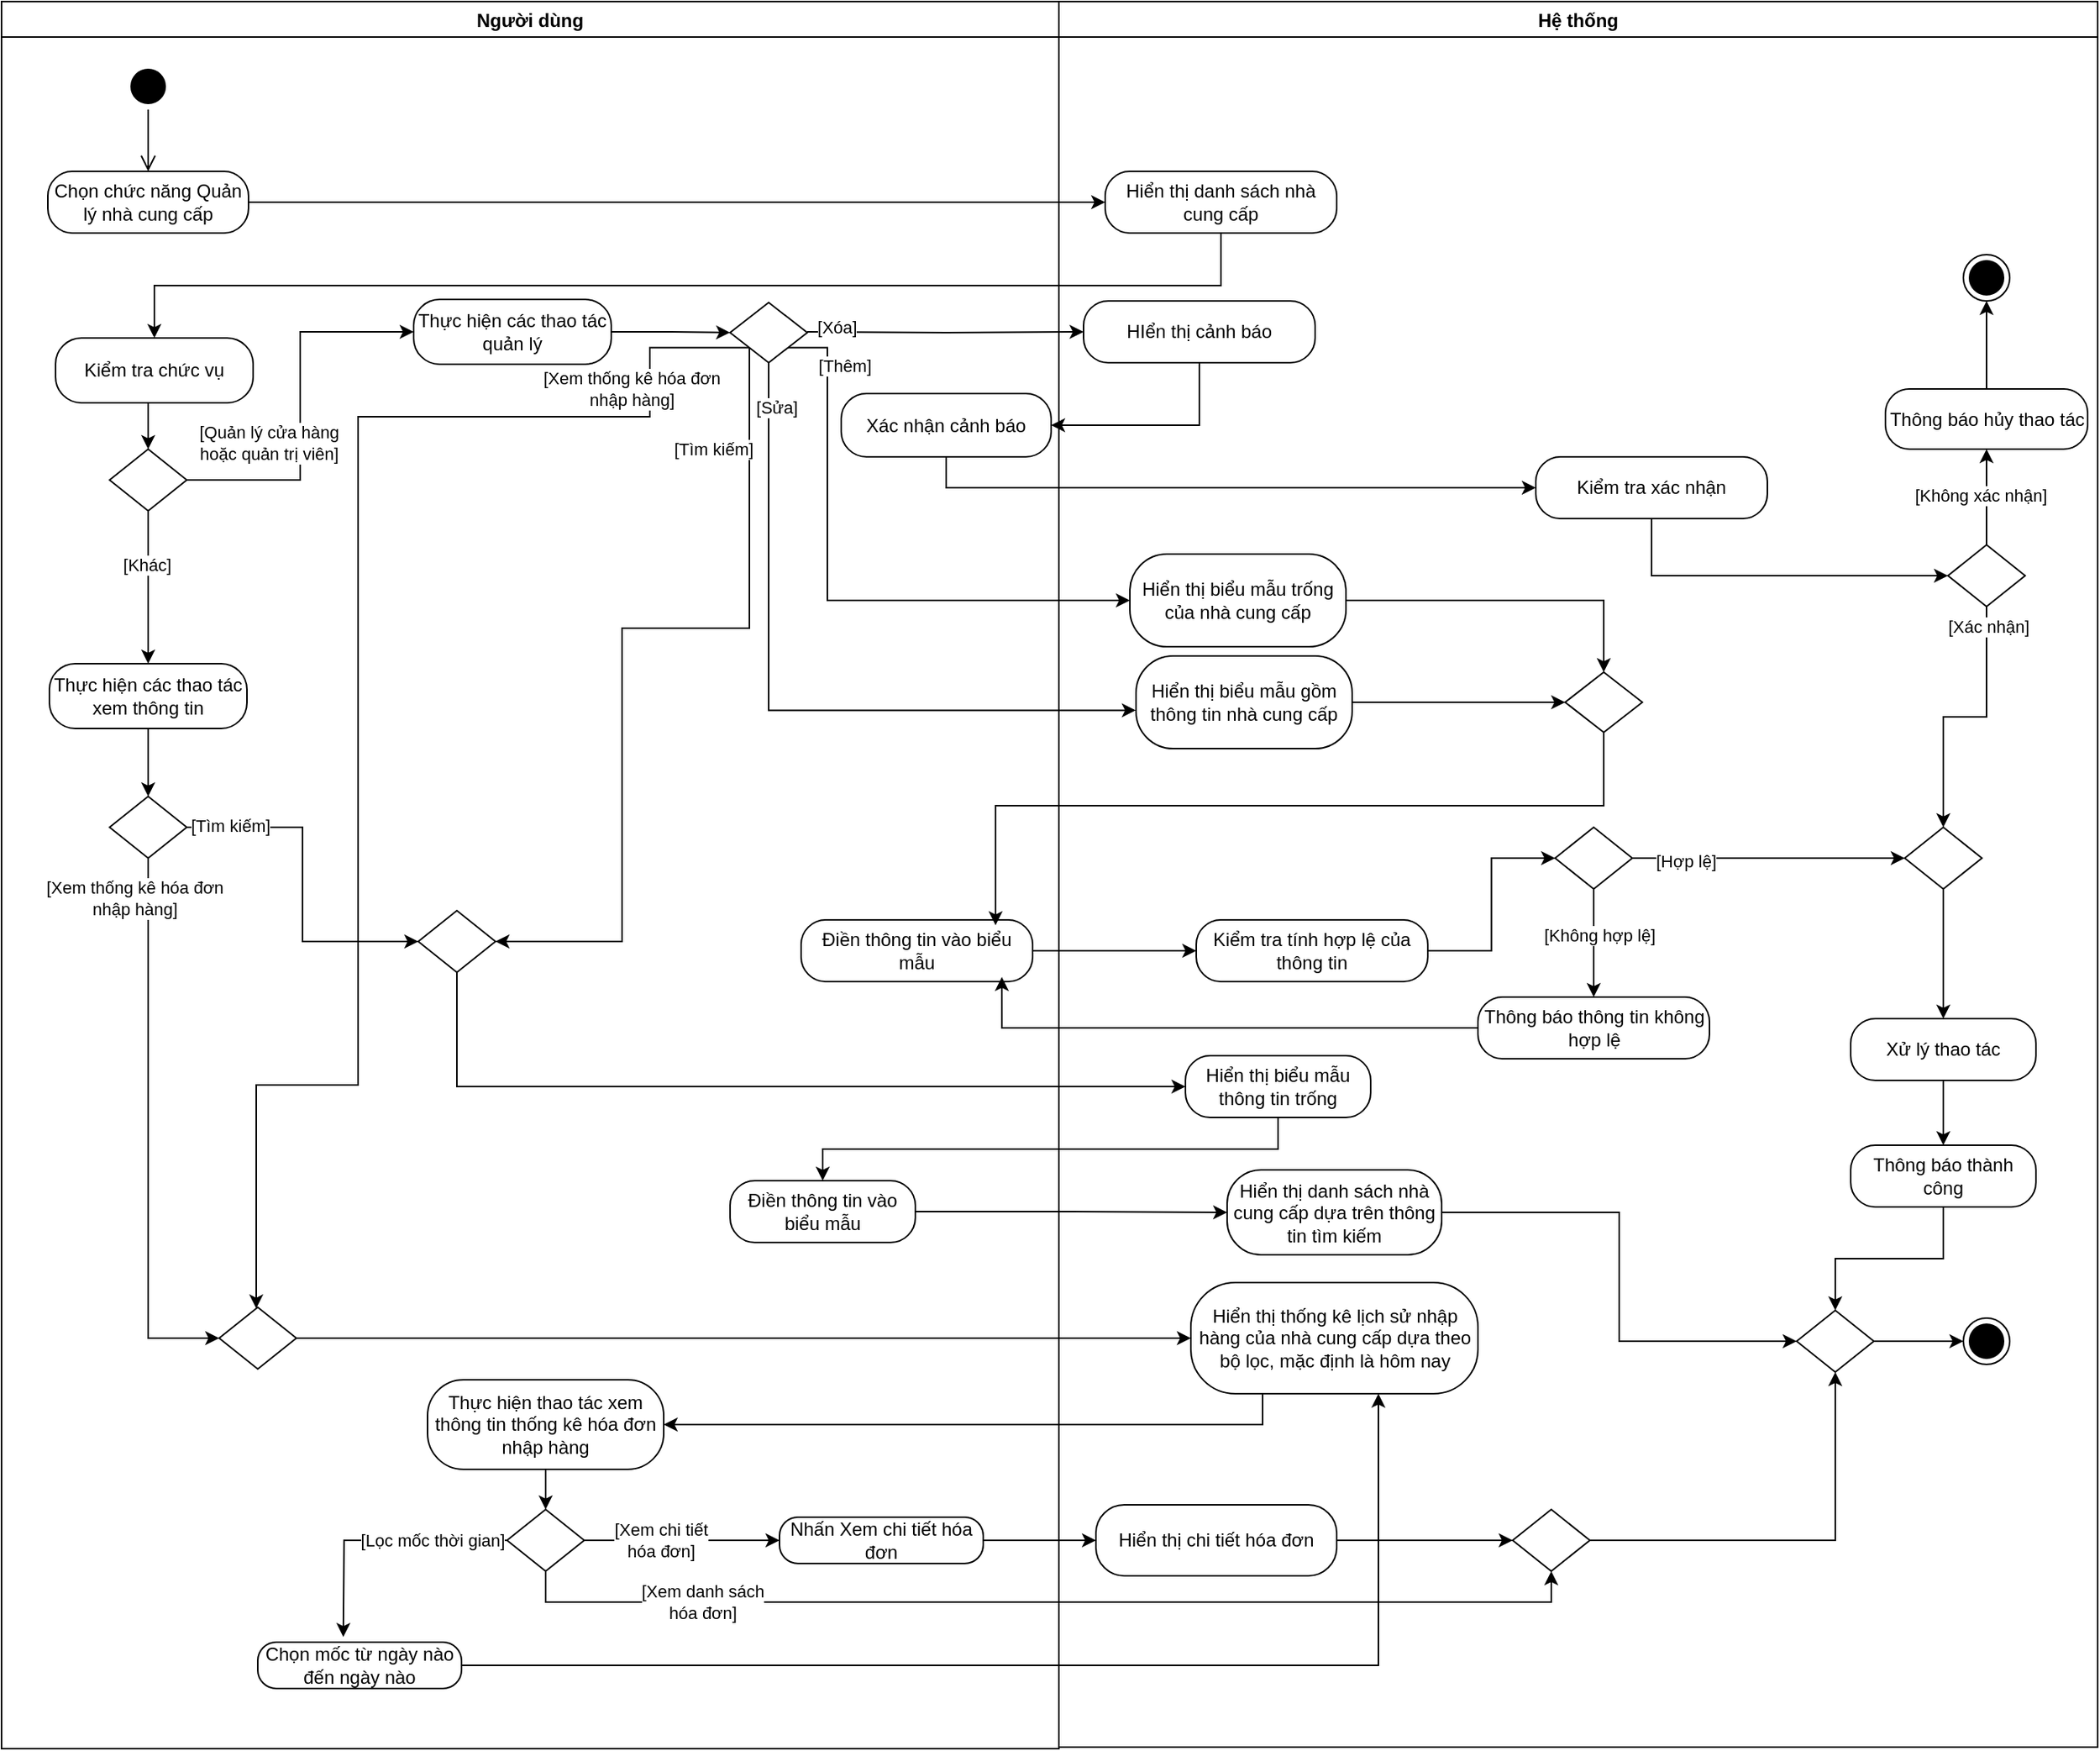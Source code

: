 <mxfile version="26.0.16">
  <diagram name="Page-1" id="d6zFI9ntX3iKcdvet-yx">
    <mxGraphModel dx="1690" dy="621" grid="0" gridSize="10" guides="1" tooltips="1" connect="1" arrows="1" fold="1" page="0" pageScale="1" pageWidth="2000" pageHeight="2000" math="0" shadow="0">
      <root>
        <mxCell id="0" />
        <mxCell id="1" parent="0" />
        <mxCell id="KqUVCo5rl1wP5Oz7NPNT-1" value="Hệ thống" style="swimlane;startSize=23;" vertex="1" parent="1">
          <mxGeometry x="393" y="190" width="673" height="1131" as="geometry" />
        </mxCell>
        <mxCell id="KqUVCo5rl1wP5Oz7NPNT-2" value="Hiển thị danh sách nhà cung cấp" style="rounded=1;whiteSpace=wrap;html=1;arcSize=40;fontColor=#000000;fillColor=#FFFFFF;strokeColor=#000000;" vertex="1" parent="KqUVCo5rl1wP5Oz7NPNT-1">
          <mxGeometry x="30" y="110" width="150" height="40" as="geometry" />
        </mxCell>
        <mxCell id="KqUVCo5rl1wP5Oz7NPNT-3" style="edgeStyle=orthogonalEdgeStyle;rounded=0;orthogonalLoop=1;jettySize=auto;html=1;exitX=0.5;exitY=1;exitDx=0;exitDy=0;entryX=0.5;entryY=0;entryDx=0;entryDy=0;" edge="1" parent="KqUVCo5rl1wP5Oz7NPNT-1" source="KqUVCo5rl1wP5Oz7NPNT-17" target="KqUVCo5rl1wP5Oz7NPNT-18">
          <mxGeometry relative="1" as="geometry">
            <mxPoint x="85" y="580" as="targetPoint" />
          </mxGeometry>
        </mxCell>
        <mxCell id="KqUVCo5rl1wP5Oz7NPNT-4" value="[Không hợp lệ]" style="edgeLabel;html=1;align=center;verticalAlign=middle;resizable=0;points=[];" vertex="1" connectable="0" parent="KqUVCo5rl1wP5Oz7NPNT-3">
          <mxGeometry x="-0.137" y="3" relative="1" as="geometry">
            <mxPoint as="offset" />
          </mxGeometry>
        </mxCell>
        <mxCell id="KqUVCo5rl1wP5Oz7NPNT-5" style="edgeStyle=orthogonalEdgeStyle;rounded=0;orthogonalLoop=1;jettySize=auto;html=1;exitX=1;exitY=0.5;exitDx=0;exitDy=0;entryX=0;entryY=0.5;entryDx=0;entryDy=0;" edge="1" parent="KqUVCo5rl1wP5Oz7NPNT-1" source="KqUVCo5rl1wP5Oz7NPNT-17" target="KqUVCo5rl1wP5Oz7NPNT-102">
          <mxGeometry relative="1" as="geometry">
            <mxPoint x="584" y="556" as="targetPoint" />
          </mxGeometry>
        </mxCell>
        <mxCell id="KqUVCo5rl1wP5Oz7NPNT-6" value="[Hợp lệ]" style="edgeLabel;html=1;align=center;verticalAlign=middle;resizable=0;points=[];" vertex="1" connectable="0" parent="KqUVCo5rl1wP5Oz7NPNT-5">
          <mxGeometry x="-0.934" y="-2" relative="1" as="geometry">
            <mxPoint x="28" as="offset" />
          </mxGeometry>
        </mxCell>
        <mxCell id="KqUVCo5rl1wP5Oz7NPNT-7" value="" style="ellipse;html=1;shape=endState;fillColor=#000000;strokeColor=#000000;" vertex="1" parent="KqUVCo5rl1wP5Oz7NPNT-1">
          <mxGeometry x="586" y="853" width="30" height="30" as="geometry" />
        </mxCell>
        <mxCell id="KqUVCo5rl1wP5Oz7NPNT-8" style="edgeStyle=orthogonalEdgeStyle;rounded=0;orthogonalLoop=1;jettySize=auto;html=1;exitX=0.5;exitY=1;exitDx=0;exitDy=0;entryX=0.5;entryY=0;entryDx=0;entryDy=0;" edge="1" parent="KqUVCo5rl1wP5Oz7NPNT-1" source="KqUVCo5rl1wP5Oz7NPNT-9" target="KqUVCo5rl1wP5Oz7NPNT-11">
          <mxGeometry relative="1" as="geometry">
            <mxPoint x="495" y="890" as="targetPoint" />
          </mxGeometry>
        </mxCell>
        <mxCell id="KqUVCo5rl1wP5Oz7NPNT-9" value="Xử lý thao tác" style="rounded=1;whiteSpace=wrap;html=1;arcSize=40;fontColor=#000000;fillColor=#FFFFFF;strokeColor=#000000;" vertex="1" parent="KqUVCo5rl1wP5Oz7NPNT-1">
          <mxGeometry x="513" y="659" width="120" height="40" as="geometry" />
        </mxCell>
        <mxCell id="KqUVCo5rl1wP5Oz7NPNT-10" style="edgeStyle=orthogonalEdgeStyle;rounded=0;orthogonalLoop=1;jettySize=auto;html=1;exitX=0.5;exitY=1;exitDx=0;exitDy=0;entryX=0.5;entryY=0;entryDx=0;entryDy=0;" edge="1" parent="KqUVCo5rl1wP5Oz7NPNT-1" source="KqUVCo5rl1wP5Oz7NPNT-11" target="KqUVCo5rl1wP5Oz7NPNT-21">
          <mxGeometry relative="1" as="geometry" />
        </mxCell>
        <mxCell id="KqUVCo5rl1wP5Oz7NPNT-11" value="Thông báo thành công" style="rounded=1;whiteSpace=wrap;html=1;arcSize=40;fontColor=#000000;fillColor=#FFFFFF;strokeColor=#000000;" vertex="1" parent="KqUVCo5rl1wP5Oz7NPNT-1">
          <mxGeometry x="513" y="741" width="120" height="40" as="geometry" />
        </mxCell>
        <mxCell id="KqUVCo5rl1wP5Oz7NPNT-12" style="edgeStyle=orthogonalEdgeStyle;rounded=0;orthogonalLoop=1;jettySize=auto;html=1;exitX=1;exitY=0.5;exitDx=0;exitDy=0;entryX=0;entryY=0.5;entryDx=0;entryDy=0;" edge="1" parent="KqUVCo5rl1wP5Oz7NPNT-1" source="KqUVCo5rl1wP5Oz7NPNT-15" target="KqUVCo5rl1wP5Oz7NPNT-17">
          <mxGeometry relative="1" as="geometry" />
        </mxCell>
        <mxCell id="KqUVCo5rl1wP5Oz7NPNT-13" value="Hiển thị biểu mẫu thông tin trống" style="rounded=1;whiteSpace=wrap;html=1;arcSize=40;fontColor=#000000;fillColor=#FFFFFF;strokeColor=#000000;" vertex="1" parent="KqUVCo5rl1wP5Oz7NPNT-1">
          <mxGeometry x="82" y="683" width="120" height="40" as="geometry" />
        </mxCell>
        <mxCell id="KqUVCo5rl1wP5Oz7NPNT-14" style="edgeStyle=orthogonalEdgeStyle;rounded=0;orthogonalLoop=1;jettySize=auto;html=1;exitX=1;exitY=0.5;exitDx=0;exitDy=0;entryX=0;entryY=0.5;entryDx=0;entryDy=0;" edge="1" parent="KqUVCo5rl1wP5Oz7NPNT-1" source="KqUVCo5rl1wP5Oz7NPNT-24" target="KqUVCo5rl1wP5Oz7NPNT-21">
          <mxGeometry relative="1" as="geometry">
            <mxPoint x="442" y="868" as="targetPoint" />
          </mxGeometry>
        </mxCell>
        <mxCell id="KqUVCo5rl1wP5Oz7NPNT-15" value="Kiểm tra tính hợp lệ của thông tin" style="rounded=1;whiteSpace=wrap;html=1;arcSize=40;fontColor=#000000;fillColor=#FFFFFF;strokeColor=#000000;" vertex="1" parent="KqUVCo5rl1wP5Oz7NPNT-1">
          <mxGeometry x="89" y="595" width="150" height="40" as="geometry" />
        </mxCell>
        <mxCell id="KqUVCo5rl1wP5Oz7NPNT-86" style="edgeStyle=orthogonalEdgeStyle;rounded=0;orthogonalLoop=1;jettySize=auto;html=1;exitX=1;exitY=0.5;exitDx=0;exitDy=0;" edge="1" parent="KqUVCo5rl1wP5Oz7NPNT-1" source="KqUVCo5rl1wP5Oz7NPNT-16" target="KqUVCo5rl1wP5Oz7NPNT-84">
          <mxGeometry relative="1" as="geometry" />
        </mxCell>
        <mxCell id="KqUVCo5rl1wP5Oz7NPNT-16" value="Hiển thị biểu mẫu gồm thông tin nhà cung cấp" style="rounded=1;whiteSpace=wrap;html=1;arcSize=40;fontColor=#000000;fillColor=#FFFFFF;strokeColor=#000000;" vertex="1" parent="KqUVCo5rl1wP5Oz7NPNT-1">
          <mxGeometry x="50" y="424" width="140" height="60" as="geometry" />
        </mxCell>
        <mxCell id="KqUVCo5rl1wP5Oz7NPNT-17" value="" style="rhombus;whiteSpace=wrap;html=1;" vertex="1" parent="KqUVCo5rl1wP5Oz7NPNT-1">
          <mxGeometry x="321.5" y="535" width="50" height="40" as="geometry" />
        </mxCell>
        <mxCell id="KqUVCo5rl1wP5Oz7NPNT-18" value="Thông báo thông tin không hợp lệ" style="rounded=1;whiteSpace=wrap;html=1;arcSize=40;fontColor=#000000;fillColor=#FFFFFF;strokeColor=#000000;" vertex="1" parent="KqUVCo5rl1wP5Oz7NPNT-1">
          <mxGeometry x="271.5" y="645" width="150" height="40" as="geometry" />
        </mxCell>
        <mxCell id="KqUVCo5rl1wP5Oz7NPNT-19" value="Hiển thị thống kê lịch sử nhập hàng của nhà cung cấp dựa theo bộ lọc, mặc định là hôm nay" style="rounded=1;whiteSpace=wrap;html=1;arcSize=40;fontColor=#000000;fillColor=#FFFFFF;strokeColor=#000000;" vertex="1" parent="KqUVCo5rl1wP5Oz7NPNT-1">
          <mxGeometry x="85.5" y="830" width="186" height="72" as="geometry" />
        </mxCell>
        <mxCell id="KqUVCo5rl1wP5Oz7NPNT-20" style="edgeStyle=orthogonalEdgeStyle;rounded=0;orthogonalLoop=1;jettySize=auto;html=1;exitX=1;exitY=0.5;exitDx=0;exitDy=0;entryX=0;entryY=0.5;entryDx=0;entryDy=0;" edge="1" parent="KqUVCo5rl1wP5Oz7NPNT-1" source="KqUVCo5rl1wP5Oz7NPNT-21" target="KqUVCo5rl1wP5Oz7NPNT-7">
          <mxGeometry relative="1" as="geometry" />
        </mxCell>
        <mxCell id="KqUVCo5rl1wP5Oz7NPNT-21" value="" style="rhombus;whiteSpace=wrap;html=1;" vertex="1" parent="KqUVCo5rl1wP5Oz7NPNT-1">
          <mxGeometry x="478" y="848" width="50" height="40" as="geometry" />
        </mxCell>
        <mxCell id="KqUVCo5rl1wP5Oz7NPNT-24" value="Hiển thị danh sách nhà cung cấp dựa trên thông tin tìm kiếm" style="rounded=1;whiteSpace=wrap;html=1;arcSize=40;fontColor=#000000;fillColor=#FFFFFF;strokeColor=#000000;" vertex="1" parent="KqUVCo5rl1wP5Oz7NPNT-1">
          <mxGeometry x="109" y="757" width="139" height="55" as="geometry" />
        </mxCell>
        <mxCell id="KqUVCo5rl1wP5Oz7NPNT-26" style="edgeStyle=orthogonalEdgeStyle;rounded=0;orthogonalLoop=1;jettySize=auto;html=1;exitX=1;exitY=0.5;exitDx=0;exitDy=0;entryX=0;entryY=0.5;entryDx=0;entryDy=0;" edge="1" parent="KqUVCo5rl1wP5Oz7NPNT-1" source="KqUVCo5rl1wP5Oz7NPNT-27" target="KqUVCo5rl1wP5Oz7NPNT-29">
          <mxGeometry relative="1" as="geometry">
            <mxPoint x="340" y="1014" as="targetPoint" />
          </mxGeometry>
        </mxCell>
        <mxCell id="KqUVCo5rl1wP5Oz7NPNT-27" value="Hiển thị chi tiết hóa đơn" style="rounded=1;whiteSpace=wrap;html=1;arcSize=40;fontColor=#000000;fillColor=#FFFFFF;strokeColor=#000000;" vertex="1" parent="KqUVCo5rl1wP5Oz7NPNT-1">
          <mxGeometry x="24" y="974" width="156" height="46" as="geometry" />
        </mxCell>
        <mxCell id="KqUVCo5rl1wP5Oz7NPNT-28" style="edgeStyle=orthogonalEdgeStyle;rounded=0;orthogonalLoop=1;jettySize=auto;html=1;exitX=1;exitY=0.5;exitDx=0;exitDy=0;entryX=0.5;entryY=1;entryDx=0;entryDy=0;" edge="1" parent="KqUVCo5rl1wP5Oz7NPNT-1" source="KqUVCo5rl1wP5Oz7NPNT-29" target="KqUVCo5rl1wP5Oz7NPNT-21">
          <mxGeometry relative="1" as="geometry">
            <mxPoint x="484" y="909" as="targetPoint" />
          </mxGeometry>
        </mxCell>
        <mxCell id="KqUVCo5rl1wP5Oz7NPNT-29" value="" style="rhombus;whiteSpace=wrap;html=1;" vertex="1" parent="KqUVCo5rl1wP5Oz7NPNT-1">
          <mxGeometry x="294" y="977" width="50" height="40" as="geometry" />
        </mxCell>
        <mxCell id="KqUVCo5rl1wP5Oz7NPNT-59" style="edgeStyle=orthogonalEdgeStyle;rounded=0;orthogonalLoop=1;jettySize=auto;html=1;exitX=0;exitY=0.5;exitDx=0;exitDy=0;" edge="1" parent="KqUVCo5rl1wP5Oz7NPNT-1" source="KqUVCo5rl1wP5Oz7NPNT-63">
          <mxGeometry relative="1" as="geometry">
            <mxPoint x="-463.6" y="1059.6" as="targetPoint" />
          </mxGeometry>
        </mxCell>
        <mxCell id="KqUVCo5rl1wP5Oz7NPNT-60" value="[Lọc mốc thời gian]" style="edgeLabel;html=1;align=center;verticalAlign=middle;resizable=0;points=[];" vertex="1" connectable="0" parent="KqUVCo5rl1wP5Oz7NPNT-59">
          <mxGeometry x="-0.587" relative="1" as="geometry">
            <mxPoint x="-14" as="offset" />
          </mxGeometry>
        </mxCell>
        <mxCell id="KqUVCo5rl1wP5Oz7NPNT-63" value="" style="rhombus;whiteSpace=wrap;html=1;" vertex="1" parent="KqUVCo5rl1wP5Oz7NPNT-1">
          <mxGeometry x="-357.5" y="977" width="50" height="40" as="geometry" />
        </mxCell>
        <mxCell id="KqUVCo5rl1wP5Oz7NPNT-64" style="edgeStyle=orthogonalEdgeStyle;rounded=0;orthogonalLoop=1;jettySize=auto;html=1;exitX=0.5;exitY=1;exitDx=0;exitDy=0;entryX=0.5;entryY=0;entryDx=0;entryDy=0;" edge="1" parent="KqUVCo5rl1wP5Oz7NPNT-1" source="KqUVCo5rl1wP5Oz7NPNT-65" target="KqUVCo5rl1wP5Oz7NPNT-63">
          <mxGeometry relative="1" as="geometry" />
        </mxCell>
        <mxCell id="KqUVCo5rl1wP5Oz7NPNT-65" value="Thực hiện thao tác xem thông tin thống kê hóa đơn nhập hàng" style="rounded=1;whiteSpace=wrap;html=1;arcSize=40;fontColor=#000000;fillColor=#FFFFFF;strokeColor=#000000;" vertex="1" parent="KqUVCo5rl1wP5Oz7NPNT-1">
          <mxGeometry x="-409" y="893" width="153" height="58" as="geometry" />
        </mxCell>
        <mxCell id="KqUVCo5rl1wP5Oz7NPNT-66" value="Chọn mốc từ ngày nào đến ngày nào" style="rounded=1;whiteSpace=wrap;html=1;arcSize=40;fontColor=#000000;fillColor=#FFFFFF;strokeColor=#000000;" vertex="1" parent="KqUVCo5rl1wP5Oz7NPNT-1">
          <mxGeometry x="-519" y="1063" width="132" height="30" as="geometry" />
        </mxCell>
        <mxCell id="KqUVCo5rl1wP5Oz7NPNT-76" style="edgeStyle=orthogonalEdgeStyle;rounded=0;orthogonalLoop=1;jettySize=auto;html=1;exitX=0.25;exitY=1;exitDx=0;exitDy=0;" edge="1" parent="KqUVCo5rl1wP5Oz7NPNT-1" source="KqUVCo5rl1wP5Oz7NPNT-19" target="KqUVCo5rl1wP5Oz7NPNT-65">
          <mxGeometry relative="1" as="geometry">
            <mxPoint x="128.5" y="888" as="sourcePoint" />
          </mxGeometry>
        </mxCell>
        <mxCell id="KqUVCo5rl1wP5Oz7NPNT-78" style="edgeStyle=orthogonalEdgeStyle;rounded=0;orthogonalLoop=1;jettySize=auto;html=1;exitX=1;exitY=0.5;exitDx=0;exitDy=0;" edge="1" parent="KqUVCo5rl1wP5Oz7NPNT-1" source="KqUVCo5rl1wP5Oz7NPNT-66" target="KqUVCo5rl1wP5Oz7NPNT-19">
          <mxGeometry relative="1" as="geometry">
            <mxPoint x="181" y="910" as="targetPoint" />
            <Array as="points">
              <mxPoint x="207" y="1078" />
            </Array>
          </mxGeometry>
        </mxCell>
        <mxCell id="KqUVCo5rl1wP5Oz7NPNT-79" style="edgeStyle=orthogonalEdgeStyle;rounded=0;orthogonalLoop=1;jettySize=auto;html=1;exitX=0.5;exitY=1;exitDx=0;exitDy=0;entryX=0.5;entryY=1;entryDx=0;entryDy=0;" edge="1" parent="KqUVCo5rl1wP5Oz7NPNT-1" source="KqUVCo5rl1wP5Oz7NPNT-63" target="KqUVCo5rl1wP5Oz7NPNT-29">
          <mxGeometry relative="1" as="geometry">
            <mxPoint x="316" y="1055" as="targetPoint" />
          </mxGeometry>
        </mxCell>
        <mxCell id="KqUVCo5rl1wP5Oz7NPNT-80" value="[Xem danh sách&lt;div&gt;hóa đơn]&lt;/div&gt;" style="edgeLabel;html=1;align=center;verticalAlign=middle;resizable=0;points=[];" vertex="1" connectable="0" parent="KqUVCo5rl1wP5Oz7NPNT-79">
          <mxGeometry x="-0.65" relative="1" as="geometry">
            <mxPoint as="offset" />
          </mxGeometry>
        </mxCell>
        <mxCell id="KqUVCo5rl1wP5Oz7NPNT-85" style="edgeStyle=orthogonalEdgeStyle;rounded=0;orthogonalLoop=1;jettySize=auto;html=1;exitX=1;exitY=0.5;exitDx=0;exitDy=0;entryX=0.5;entryY=0;entryDx=0;entryDy=0;" edge="1" parent="KqUVCo5rl1wP5Oz7NPNT-1" source="KqUVCo5rl1wP5Oz7NPNT-83" target="KqUVCo5rl1wP5Oz7NPNT-84">
          <mxGeometry relative="1" as="geometry" />
        </mxCell>
        <mxCell id="KqUVCo5rl1wP5Oz7NPNT-83" value="Hiển thị biểu mẫu trống của nhà cung cấp" style="rounded=1;whiteSpace=wrap;html=1;arcSize=40;fontColor=#000000;fillColor=#FFFFFF;strokeColor=#000000;" vertex="1" parent="KqUVCo5rl1wP5Oz7NPNT-1">
          <mxGeometry x="46" y="358" width="140" height="60" as="geometry" />
        </mxCell>
        <mxCell id="KqUVCo5rl1wP5Oz7NPNT-84" value="" style="rhombus;whiteSpace=wrap;html=1;" vertex="1" parent="KqUVCo5rl1wP5Oz7NPNT-1">
          <mxGeometry x="328" y="434.5" width="50" height="39" as="geometry" />
        </mxCell>
        <mxCell id="KqUVCo5rl1wP5Oz7NPNT-90" value="Kiểm tra xác nhận" style="rounded=1;whiteSpace=wrap;html=1;arcSize=40;fontColor=#000000;fillColor=#FFFFFF;strokeColor=#000000;" vertex="1" parent="KqUVCo5rl1wP5Oz7NPNT-1">
          <mxGeometry x="309" y="295" width="150" height="40" as="geometry" />
        </mxCell>
        <mxCell id="KqUVCo5rl1wP5Oz7NPNT-107" value="" style="edgeStyle=orthogonalEdgeStyle;rounded=0;orthogonalLoop=1;jettySize=auto;html=1;" edge="1" parent="KqUVCo5rl1wP5Oz7NPNT-1" source="KqUVCo5rl1wP5Oz7NPNT-102" target="KqUVCo5rl1wP5Oz7NPNT-9">
          <mxGeometry relative="1" as="geometry" />
        </mxCell>
        <mxCell id="KqUVCo5rl1wP5Oz7NPNT-102" value="" style="rhombus;whiteSpace=wrap;html=1;" vertex="1" parent="KqUVCo5rl1wP5Oz7NPNT-1">
          <mxGeometry x="548" y="535" width="50" height="40" as="geometry" />
        </mxCell>
        <mxCell id="KqUVCo5rl1wP5Oz7NPNT-30" value="Người dùng" style="swimlane;startSize=23;" vertex="1" parent="1">
          <mxGeometry x="-292" y="190" width="685" height="1132" as="geometry" />
        </mxCell>
        <mxCell id="KqUVCo5rl1wP5Oz7NPNT-31" value="Chọn chức năng Quản lý nhà cung cấp" style="rounded=1;whiteSpace=wrap;html=1;arcSize=40;fontColor=#000000;fillColor=#FFFFFF;strokeColor=#000000;" vertex="1" parent="KqUVCo5rl1wP5Oz7NPNT-30">
          <mxGeometry x="30" y="110" width="130" height="40" as="geometry" />
        </mxCell>
        <mxCell id="KqUVCo5rl1wP5Oz7NPNT-32" value="" style="ellipse;html=1;shape=startState;fillColor=#000000;strokeColor=#000000;" vertex="1" parent="KqUVCo5rl1wP5Oz7NPNT-30">
          <mxGeometry x="80" y="40" width="30" height="30" as="geometry" />
        </mxCell>
        <mxCell id="KqUVCo5rl1wP5Oz7NPNT-33" value="" style="edgeStyle=orthogonalEdgeStyle;html=1;verticalAlign=bottom;endArrow=open;endSize=8;strokeColor=#000000;rounded=0;entryX=0.5;entryY=0;entryDx=0;entryDy=0;" edge="1" parent="KqUVCo5rl1wP5Oz7NPNT-30" source="KqUVCo5rl1wP5Oz7NPNT-32" target="KqUVCo5rl1wP5Oz7NPNT-31">
          <mxGeometry relative="1" as="geometry">
            <mxPoint x="90" y="130" as="targetPoint" />
          </mxGeometry>
        </mxCell>
        <mxCell id="KqUVCo5rl1wP5Oz7NPNT-34" style="edgeStyle=orthogonalEdgeStyle;rounded=0;orthogonalLoop=1;jettySize=auto;html=1;exitX=0.5;exitY=1;exitDx=0;exitDy=0;entryX=0.5;entryY=0;entryDx=0;entryDy=0;" edge="1" parent="KqUVCo5rl1wP5Oz7NPNT-30" source="KqUVCo5rl1wP5Oz7NPNT-35" target="KqUVCo5rl1wP5Oz7NPNT-40">
          <mxGeometry relative="1" as="geometry" />
        </mxCell>
        <mxCell id="KqUVCo5rl1wP5Oz7NPNT-35" value="Kiểm tra chức vụ" style="rounded=1;whiteSpace=wrap;html=1;arcSize=40;fontColor=#000000;fillColor=#FFFFFF;strokeColor=#000000;" vertex="1" parent="KqUVCo5rl1wP5Oz7NPNT-30">
          <mxGeometry x="35" y="218" width="128" height="42" as="geometry" />
        </mxCell>
        <mxCell id="KqUVCo5rl1wP5Oz7NPNT-36" style="edgeStyle=orthogonalEdgeStyle;rounded=0;orthogonalLoop=1;jettySize=auto;html=1;exitX=1;exitY=0.5;exitDx=0;exitDy=0;entryX=0;entryY=0.5;entryDx=0;entryDy=0;" edge="1" parent="KqUVCo5rl1wP5Oz7NPNT-30" source="KqUVCo5rl1wP5Oz7NPNT-40" target="KqUVCo5rl1wP5Oz7NPNT-42">
          <mxGeometry relative="1" as="geometry">
            <mxPoint x="234" y="334" as="targetPoint" />
          </mxGeometry>
        </mxCell>
        <mxCell id="KqUVCo5rl1wP5Oz7NPNT-37" value="[Quản lý cửa hàng&lt;div&gt;hoặc quản trị viên]&lt;/div&gt;" style="edgeLabel;html=1;align=center;verticalAlign=middle;resizable=0;points=[];" vertex="1" connectable="0" parent="KqUVCo5rl1wP5Oz7NPNT-36">
          <mxGeometry x="-0.531" y="-1" relative="1" as="geometry">
            <mxPoint x="-4" y="-25" as="offset" />
          </mxGeometry>
        </mxCell>
        <mxCell id="KqUVCo5rl1wP5Oz7NPNT-38" style="edgeStyle=orthogonalEdgeStyle;rounded=0;orthogonalLoop=1;jettySize=auto;html=1;exitX=0.5;exitY=1;exitDx=0;exitDy=0;entryX=0.5;entryY=0;entryDx=0;entryDy=0;" edge="1" parent="KqUVCo5rl1wP5Oz7NPNT-30" source="KqUVCo5rl1wP5Oz7NPNT-40" target="KqUVCo5rl1wP5Oz7NPNT-47">
          <mxGeometry relative="1" as="geometry">
            <mxPoint x="95" y="422" as="targetPoint" />
          </mxGeometry>
        </mxCell>
        <mxCell id="KqUVCo5rl1wP5Oz7NPNT-39" value="[Khác]" style="edgeLabel;html=1;align=center;verticalAlign=middle;resizable=0;points=[];" vertex="1" connectable="0" parent="KqUVCo5rl1wP5Oz7NPNT-38">
          <mxGeometry x="-0.305" y="-1" relative="1" as="geometry">
            <mxPoint as="offset" />
          </mxGeometry>
        </mxCell>
        <mxCell id="KqUVCo5rl1wP5Oz7NPNT-40" value="" style="rhombus;whiteSpace=wrap;html=1;" vertex="1" parent="KqUVCo5rl1wP5Oz7NPNT-30">
          <mxGeometry x="70" y="290" width="50" height="40" as="geometry" />
        </mxCell>
        <mxCell id="KqUVCo5rl1wP5Oz7NPNT-41" style="edgeStyle=orthogonalEdgeStyle;rounded=0;orthogonalLoop=1;jettySize=auto;html=1;exitX=1;exitY=0.5;exitDx=0;exitDy=0;entryX=0;entryY=0.5;entryDx=0;entryDy=0;" edge="1" parent="KqUVCo5rl1wP5Oz7NPNT-30" source="KqUVCo5rl1wP5Oz7NPNT-42" target="KqUVCo5rl1wP5Oz7NPNT-45">
          <mxGeometry relative="1" as="geometry" />
        </mxCell>
        <mxCell id="KqUVCo5rl1wP5Oz7NPNT-42" value="Thực hiện các thao tác quản lý" style="rounded=1;whiteSpace=wrap;html=1;arcSize=40;fontColor=#000000;fillColor=#FFFFFF;strokeColor=#000000;" vertex="1" parent="KqUVCo5rl1wP5Oz7NPNT-30">
          <mxGeometry x="267" y="193" width="128" height="42" as="geometry" />
        </mxCell>
        <mxCell id="KqUVCo5rl1wP5Oz7NPNT-43" style="edgeStyle=orthogonalEdgeStyle;rounded=0;orthogonalLoop=1;jettySize=auto;html=1;exitX=0;exitY=1;exitDx=0;exitDy=0;entryX=1;entryY=0.5;entryDx=0;entryDy=0;" edge="1" parent="KqUVCo5rl1wP5Oz7NPNT-30" source="KqUVCo5rl1wP5Oz7NPNT-45" target="KqUVCo5rl1wP5Oz7NPNT-55">
          <mxGeometry relative="1" as="geometry">
            <Array as="points">
              <mxPoint x="485" y="406" />
              <mxPoint x="402" y="406" />
              <mxPoint x="402" y="609" />
            </Array>
            <mxPoint x="373" y="403" as="targetPoint" />
          </mxGeometry>
        </mxCell>
        <mxCell id="KqUVCo5rl1wP5Oz7NPNT-44" value="[Tìm kiếm]" style="edgeLabel;html=1;align=center;verticalAlign=middle;resizable=0;points=[];" vertex="1" connectable="0" parent="KqUVCo5rl1wP5Oz7NPNT-43">
          <mxGeometry x="-0.858" y="-1" relative="1" as="geometry">
            <mxPoint x="-23" y="26" as="offset" />
          </mxGeometry>
        </mxCell>
        <mxCell id="KqUVCo5rl1wP5Oz7NPNT-45" value="" style="rhombus;whiteSpace=wrap;html=1;" vertex="1" parent="KqUVCo5rl1wP5Oz7NPNT-30">
          <mxGeometry x="472" y="195" width="50" height="39" as="geometry" />
        </mxCell>
        <mxCell id="KqUVCo5rl1wP5Oz7NPNT-46" style="edgeStyle=orthogonalEdgeStyle;rounded=0;orthogonalLoop=1;jettySize=auto;html=1;exitX=0.5;exitY=1;exitDx=0;exitDy=0;entryX=0.5;entryY=0;entryDx=0;entryDy=0;" edge="1" parent="KqUVCo5rl1wP5Oz7NPNT-30" source="KqUVCo5rl1wP5Oz7NPNT-47" target="KqUVCo5rl1wP5Oz7NPNT-51">
          <mxGeometry relative="1" as="geometry" />
        </mxCell>
        <mxCell id="KqUVCo5rl1wP5Oz7NPNT-47" value="Thực hiện các thao tác xem thông tin" style="rounded=1;whiteSpace=wrap;html=1;arcSize=40;fontColor=#000000;fillColor=#FFFFFF;strokeColor=#000000;" vertex="1" parent="KqUVCo5rl1wP5Oz7NPNT-30">
          <mxGeometry x="31" y="429" width="128" height="42" as="geometry" />
        </mxCell>
        <mxCell id="KqUVCo5rl1wP5Oz7NPNT-48" style="edgeStyle=orthogonalEdgeStyle;rounded=0;orthogonalLoop=1;jettySize=auto;html=1;exitX=1;exitY=0.5;exitDx=0;exitDy=0;entryX=0;entryY=0.5;entryDx=0;entryDy=0;" edge="1" parent="KqUVCo5rl1wP5Oz7NPNT-30" source="KqUVCo5rl1wP5Oz7NPNT-51" target="KqUVCo5rl1wP5Oz7NPNT-55">
          <mxGeometry relative="1" as="geometry">
            <mxPoint x="277" y="608.5" as="targetPoint" />
          </mxGeometry>
        </mxCell>
        <mxCell id="KqUVCo5rl1wP5Oz7NPNT-49" value="[Tìm kiếm]" style="edgeLabel;html=1;align=center;verticalAlign=middle;resizable=0;points=[];" vertex="1" connectable="0" parent="KqUVCo5rl1wP5Oz7NPNT-48">
          <mxGeometry x="-0.753" y="1" relative="1" as="geometry">
            <mxPoint as="offset" />
          </mxGeometry>
        </mxCell>
        <mxCell id="KqUVCo5rl1wP5Oz7NPNT-50" style="edgeStyle=orthogonalEdgeStyle;rounded=0;orthogonalLoop=1;jettySize=auto;html=1;exitX=0.5;exitY=1;exitDx=0;exitDy=0;entryX=0;entryY=0.5;entryDx=0;entryDy=0;" edge="1" parent="KqUVCo5rl1wP5Oz7NPNT-30" source="KqUVCo5rl1wP5Oz7NPNT-51" target="KqUVCo5rl1wP5Oz7NPNT-56">
          <mxGeometry relative="1" as="geometry">
            <mxPoint x="114" y="681.0" as="targetPoint" />
          </mxGeometry>
        </mxCell>
        <mxCell id="KqUVCo5rl1wP5Oz7NPNT-51" value="" style="rhombus;whiteSpace=wrap;html=1;" vertex="1" parent="KqUVCo5rl1wP5Oz7NPNT-30">
          <mxGeometry x="70" y="515" width="50" height="40" as="geometry" />
        </mxCell>
        <mxCell id="KqUVCo5rl1wP5Oz7NPNT-52" value="[Xem thống kê hóa đơn&lt;div&gt;nhập hàng]&lt;/div&gt;" style="edgeLabel;html=1;align=center;verticalAlign=middle;resizable=0;points=[];" vertex="1" connectable="0" parent="KqUVCo5rl1wP5Oz7NPNT-30">
          <mxGeometry x="98.997" y="580" as="geometry">
            <mxPoint x="-13" y="1" as="offset" />
          </mxGeometry>
        </mxCell>
        <mxCell id="KqUVCo5rl1wP5Oz7NPNT-53" style="edgeStyle=orthogonalEdgeStyle;rounded=0;orthogonalLoop=1;jettySize=auto;html=1;exitX=0;exitY=1;exitDx=0;exitDy=0;" edge="1" parent="KqUVCo5rl1wP5Oz7NPNT-30" source="KqUVCo5rl1wP5Oz7NPNT-45" target="KqUVCo5rl1wP5Oz7NPNT-56">
          <mxGeometry relative="1" as="geometry">
            <mxPoint x="230.992" y="664.158" as="targetPoint" />
            <Array as="points">
              <mxPoint x="420" y="224" />
              <mxPoint x="420" y="269" />
              <mxPoint x="231" y="269" />
              <mxPoint x="231" y="702" />
              <mxPoint x="165" y="702" />
            </Array>
          </mxGeometry>
        </mxCell>
        <mxCell id="KqUVCo5rl1wP5Oz7NPNT-54" value="[Xem thống kê hóa đơn&lt;div&gt;nhập hàng]&lt;/div&gt;" style="edgeLabel;html=1;align=center;verticalAlign=middle;resizable=0;points=[];" vertex="1" connectable="0" parent="KqUVCo5rl1wP5Oz7NPNT-30">
          <mxGeometry x="423.997" y="260" as="geometry">
            <mxPoint x="-16" y="-9" as="offset" />
          </mxGeometry>
        </mxCell>
        <mxCell id="KqUVCo5rl1wP5Oz7NPNT-55" value="" style="rhombus;whiteSpace=wrap;html=1;" vertex="1" parent="KqUVCo5rl1wP5Oz7NPNT-30">
          <mxGeometry x="270" y="589" width="50" height="40" as="geometry" />
        </mxCell>
        <mxCell id="KqUVCo5rl1wP5Oz7NPNT-56" value="" style="rhombus;whiteSpace=wrap;html=1;" vertex="1" parent="KqUVCo5rl1wP5Oz7NPNT-30">
          <mxGeometry x="141" y="846" width="50" height="40" as="geometry" />
        </mxCell>
        <mxCell id="KqUVCo5rl1wP5Oz7NPNT-58" value="Điền thông tin vào biểu mẫu" style="rounded=1;whiteSpace=wrap;html=1;arcSize=40;fontColor=#000000;fillColor=#FFFFFF;strokeColor=#000000;" vertex="1" parent="KqUVCo5rl1wP5Oz7NPNT-30">
          <mxGeometry x="518" y="595" width="150" height="40" as="geometry" />
        </mxCell>
        <mxCell id="KqUVCo5rl1wP5Oz7NPNT-22" value="Điền thông tin vào biểu mẫu" style="rounded=1;whiteSpace=wrap;html=1;arcSize=40;fontColor=#000000;fillColor=#FFFFFF;strokeColor=#000000;" vertex="1" parent="KqUVCo5rl1wP5Oz7NPNT-30">
          <mxGeometry x="472" y="764" width="120" height="40" as="geometry" />
        </mxCell>
        <mxCell id="KqUVCo5rl1wP5Oz7NPNT-57" value="Nhấn Xem chi tiết hóa đơn" style="rounded=1;whiteSpace=wrap;html=1;arcSize=40;fontColor=#000000;fillColor=#FFFFFF;strokeColor=#000000;" vertex="1" parent="KqUVCo5rl1wP5Oz7NPNT-30">
          <mxGeometry x="504" y="982" width="132" height="30" as="geometry" />
        </mxCell>
        <mxCell id="KqUVCo5rl1wP5Oz7NPNT-99" value="Xác nhận cảnh báo" style="rounded=1;whiteSpace=wrap;html=1;arcSize=40;fontColor=#000000;fillColor=#FFFFFF;strokeColor=#000000;" vertex="1" parent="KqUVCo5rl1wP5Oz7NPNT-30">
          <mxGeometry x="544" y="254" width="136" height="41" as="geometry" />
        </mxCell>
        <mxCell id="KqUVCo5rl1wP5Oz7NPNT-67" style="edgeStyle=orthogonalEdgeStyle;rounded=0;orthogonalLoop=1;jettySize=auto;html=1;exitX=1;exitY=0.5;exitDx=0;exitDy=0;" edge="1" parent="1" source="KqUVCo5rl1wP5Oz7NPNT-31" target="KqUVCo5rl1wP5Oz7NPNT-2">
          <mxGeometry relative="1" as="geometry" />
        </mxCell>
        <mxCell id="KqUVCo5rl1wP5Oz7NPNT-68" style="edgeStyle=orthogonalEdgeStyle;rounded=0;orthogonalLoop=1;jettySize=auto;html=1;exitX=0.5;exitY=1;exitDx=0;exitDy=0;entryX=0.5;entryY=0;entryDx=0;entryDy=0;" edge="1" parent="1" source="KqUVCo5rl1wP5Oz7NPNT-2" target="KqUVCo5rl1wP5Oz7NPNT-35">
          <mxGeometry relative="1" as="geometry">
            <mxPoint x="173" y="406" as="targetPoint" />
          </mxGeometry>
        </mxCell>
        <mxCell id="KqUVCo5rl1wP5Oz7NPNT-69" style="edgeStyle=orthogonalEdgeStyle;rounded=0;orthogonalLoop=1;jettySize=auto;html=1;exitX=0.5;exitY=1;exitDx=0;exitDy=0;entryX=0;entryY=0.5;entryDx=0;entryDy=0;" edge="1" parent="1" source="KqUVCo5rl1wP5Oz7NPNT-55" target="KqUVCo5rl1wP5Oz7NPNT-13">
          <mxGeometry relative="1" as="geometry">
            <mxPoint x="49.0" y="809" as="sourcePoint" />
          </mxGeometry>
        </mxCell>
        <mxCell id="KqUVCo5rl1wP5Oz7NPNT-70" style="edgeStyle=orthogonalEdgeStyle;rounded=0;orthogonalLoop=1;jettySize=auto;html=1;exitX=0.5;exitY=1;exitDx=0;exitDy=0;entryX=-0.001;entryY=0.587;entryDx=0;entryDy=0;entryPerimeter=0;" edge="1" parent="1" source="KqUVCo5rl1wP5Oz7NPNT-45" target="KqUVCo5rl1wP5Oz7NPNT-16">
          <mxGeometry relative="1" as="geometry" />
        </mxCell>
        <mxCell id="KqUVCo5rl1wP5Oz7NPNT-71" value="[Sửa]" style="edgeLabel;html=1;align=center;verticalAlign=middle;resizable=0;points=[];" vertex="1" connectable="0" parent="KqUVCo5rl1wP5Oz7NPNT-70">
          <mxGeometry x="-0.947" relative="1" as="geometry">
            <mxPoint x="5" y="16" as="offset" />
          </mxGeometry>
        </mxCell>
        <mxCell id="KqUVCo5rl1wP5Oz7NPNT-73" style="edgeStyle=orthogonalEdgeStyle;rounded=0;orthogonalLoop=1;jettySize=auto;html=1;exitX=1;exitY=0.5;exitDx=0;exitDy=0;entryX=0;entryY=0.5;entryDx=0;entryDy=0;" edge="1" parent="1" source="KqUVCo5rl1wP5Oz7NPNT-58" target="KqUVCo5rl1wP5Oz7NPNT-15">
          <mxGeometry relative="1" as="geometry" />
        </mxCell>
        <mxCell id="KqUVCo5rl1wP5Oz7NPNT-74" style="edgeStyle=orthogonalEdgeStyle;rounded=0;orthogonalLoop=1;jettySize=auto;html=1;exitX=0;exitY=0.5;exitDx=0;exitDy=0;entryX=0.867;entryY=0.925;entryDx=0;entryDy=0;entryPerimeter=0;" edge="1" parent="1" source="KqUVCo5rl1wP5Oz7NPNT-18" target="KqUVCo5rl1wP5Oz7NPNT-58">
          <mxGeometry relative="1" as="geometry">
            <mxPoint x="349" y="730" as="targetPoint" />
          </mxGeometry>
        </mxCell>
        <mxCell id="KqUVCo5rl1wP5Oz7NPNT-75" style="edgeStyle=orthogonalEdgeStyle;rounded=0;orthogonalLoop=1;jettySize=auto;html=1;entryX=0.84;entryY=0.087;entryDx=0;entryDy=0;entryPerimeter=0;exitX=0.5;exitY=1;exitDx=0;exitDy=0;" edge="1" parent="1" source="KqUVCo5rl1wP5Oz7NPNT-84" target="KqUVCo5rl1wP5Oz7NPNT-58">
          <mxGeometry relative="1" as="geometry">
            <mxPoint x="748" y="587" as="sourcePoint" />
            <Array as="points">
              <mxPoint x="746" y="711" />
              <mxPoint x="352" y="711" />
            </Array>
          </mxGeometry>
        </mxCell>
        <mxCell id="KqUVCo5rl1wP5Oz7NPNT-23" style="edgeStyle=orthogonalEdgeStyle;rounded=0;orthogonalLoop=1;jettySize=auto;html=1;exitX=0.5;exitY=1;exitDx=0;exitDy=0;entryX=0.5;entryY=0;entryDx=0;entryDy=0;" edge="1" parent="1" source="KqUVCo5rl1wP5Oz7NPNT-13" target="KqUVCo5rl1wP5Oz7NPNT-22">
          <mxGeometry relative="1" as="geometry">
            <mxPoint x="124" y="1123" as="targetPoint" />
          </mxGeometry>
        </mxCell>
        <mxCell id="KqUVCo5rl1wP5Oz7NPNT-25" style="edgeStyle=orthogonalEdgeStyle;rounded=0;orthogonalLoop=1;jettySize=auto;html=1;exitX=1;exitY=0.5;exitDx=0;exitDy=0;" edge="1" parent="1" source="KqUVCo5rl1wP5Oz7NPNT-22" target="KqUVCo5rl1wP5Oz7NPNT-24">
          <mxGeometry relative="1" as="geometry" />
        </mxCell>
        <mxCell id="KqUVCo5rl1wP5Oz7NPNT-61" style="edgeStyle=orthogonalEdgeStyle;rounded=0;orthogonalLoop=1;jettySize=auto;html=1;exitX=1;exitY=0.5;exitDx=0;exitDy=0;entryX=0;entryY=0.5;entryDx=0;entryDy=0;" edge="1" parent="1" source="KqUVCo5rl1wP5Oz7NPNT-63" target="KqUVCo5rl1wP5Oz7NPNT-57">
          <mxGeometry relative="1" as="geometry" />
        </mxCell>
        <mxCell id="KqUVCo5rl1wP5Oz7NPNT-62" value="[Xem chi tiết&lt;div&gt;hóa đơn]&lt;/div&gt;" style="edgeLabel;html=1;align=center;verticalAlign=middle;resizable=0;points=[];" vertex="1" connectable="0" parent="KqUVCo5rl1wP5Oz7NPNT-61">
          <mxGeometry x="-0.42" y="-3" relative="1" as="geometry">
            <mxPoint x="13" y="-3" as="offset" />
          </mxGeometry>
        </mxCell>
        <mxCell id="KqUVCo5rl1wP5Oz7NPNT-77" style="edgeStyle=orthogonalEdgeStyle;rounded=0;orthogonalLoop=1;jettySize=auto;html=1;exitX=1;exitY=0.5;exitDx=0;exitDy=0;" edge="1" parent="1" source="KqUVCo5rl1wP5Oz7NPNT-57" target="KqUVCo5rl1wP5Oz7NPNT-27">
          <mxGeometry relative="1" as="geometry" />
        </mxCell>
        <mxCell id="KqUVCo5rl1wP5Oz7NPNT-81" style="edgeStyle=orthogonalEdgeStyle;rounded=0;orthogonalLoop=1;jettySize=auto;html=1;exitX=1;exitY=0.5;exitDx=0;exitDy=0;entryX=0;entryY=0.5;entryDx=0;entryDy=0;" edge="1" parent="1" source="KqUVCo5rl1wP5Oz7NPNT-56" target="KqUVCo5rl1wP5Oz7NPNT-19">
          <mxGeometry relative="1" as="geometry" />
        </mxCell>
        <mxCell id="KqUVCo5rl1wP5Oz7NPNT-87" style="edgeStyle=orthogonalEdgeStyle;rounded=0;orthogonalLoop=1;jettySize=auto;html=1;exitX=1;exitY=1;exitDx=0;exitDy=0;entryX=0;entryY=0.5;entryDx=0;entryDy=0;" edge="1" parent="1" source="KqUVCo5rl1wP5Oz7NPNT-45" target="KqUVCo5rl1wP5Oz7NPNT-83">
          <mxGeometry relative="1" as="geometry">
            <Array as="points">
              <mxPoint x="243" y="414" />
              <mxPoint x="243" y="578" />
            </Array>
          </mxGeometry>
        </mxCell>
        <mxCell id="KqUVCo5rl1wP5Oz7NPNT-88" value="[Thêm]" style="edgeLabel;html=1;align=center;verticalAlign=middle;resizable=0;points=[];" vertex="1" connectable="0" parent="KqUVCo5rl1wP5Oz7NPNT-87">
          <mxGeometry x="-0.867" y="1" relative="1" as="geometry">
            <mxPoint x="10" y="11" as="offset" />
          </mxGeometry>
        </mxCell>
        <mxCell id="KqUVCo5rl1wP5Oz7NPNT-91" style="edgeStyle=orthogonalEdgeStyle;rounded=0;orthogonalLoop=1;jettySize=auto;html=1;exitX=0.5;exitY=1;exitDx=0;exitDy=0;entryX=0.5;entryY=0;entryDx=0;entryDy=0;" edge="1" parent="1" source="KqUVCo5rl1wP5Oz7NPNT-95" target="KqUVCo5rl1wP5Oz7NPNT-102">
          <mxGeometry relative="1" as="geometry">
            <mxPoint x="994" y="777" as="targetPoint" />
          </mxGeometry>
        </mxCell>
        <mxCell id="KqUVCo5rl1wP5Oz7NPNT-92" value="[Xác nhận]" style="edgeLabel;html=1;align=center;verticalAlign=middle;resizable=0;points=[];" vertex="1" connectable="0" parent="KqUVCo5rl1wP5Oz7NPNT-91">
          <mxGeometry x="-0.855" y="1" relative="1" as="geometry">
            <mxPoint as="offset" />
          </mxGeometry>
        </mxCell>
        <mxCell id="KqUVCo5rl1wP5Oz7NPNT-93" style="edgeStyle=orthogonalEdgeStyle;rounded=0;orthogonalLoop=1;jettySize=auto;html=1;exitX=0.5;exitY=0;exitDx=0;exitDy=0;" edge="1" parent="1" source="KqUVCo5rl1wP5Oz7NPNT-95" target="KqUVCo5rl1wP5Oz7NPNT-97">
          <mxGeometry relative="1" as="geometry" />
        </mxCell>
        <mxCell id="KqUVCo5rl1wP5Oz7NPNT-94" value="[Không xác nhận]" style="edgeLabel;html=1;align=center;verticalAlign=middle;resizable=0;points=[];" vertex="1" connectable="0" parent="KqUVCo5rl1wP5Oz7NPNT-93">
          <mxGeometry x="0.043" y="4" relative="1" as="geometry">
            <mxPoint as="offset" />
          </mxGeometry>
        </mxCell>
        <mxCell id="KqUVCo5rl1wP5Oz7NPNT-95" value="" style="rhombus;whiteSpace=wrap;html=1;" vertex="1" parent="1">
          <mxGeometry x="969" y="542" width="50" height="40" as="geometry" />
        </mxCell>
        <mxCell id="KqUVCo5rl1wP5Oz7NPNT-96" value="" style="ellipse;html=1;shape=endState;fillColor=#000000;strokeColor=#000000;" vertex="1" parent="1">
          <mxGeometry x="979" y="354" width="30" height="30" as="geometry" />
        </mxCell>
        <mxCell id="KqUVCo5rl1wP5Oz7NPNT-106" value="" style="edgeStyle=orthogonalEdgeStyle;rounded=0;orthogonalLoop=1;jettySize=auto;html=1;" edge="1" parent="1" source="KqUVCo5rl1wP5Oz7NPNT-97" target="KqUVCo5rl1wP5Oz7NPNT-96">
          <mxGeometry relative="1" as="geometry" />
        </mxCell>
        <mxCell id="KqUVCo5rl1wP5Oz7NPNT-97" value="Thông báo hủy thao tác" style="rounded=1;whiteSpace=wrap;html=1;arcSize=40;fontColor=#000000;fillColor=#FFFFFF;strokeColor=#000000;" vertex="1" parent="1">
          <mxGeometry x="928.5" y="441" width="131" height="39" as="geometry" />
        </mxCell>
        <mxCell id="KqUVCo5rl1wP5Oz7NPNT-103" style="edgeStyle=orthogonalEdgeStyle;rounded=0;orthogonalLoop=1;jettySize=auto;html=1;exitX=0.5;exitY=1;exitDx=0;exitDy=0;entryX=1;entryY=0.5;entryDx=0;entryDy=0;" edge="1" parent="1" source="KqUVCo5rl1wP5Oz7NPNT-98" target="KqUVCo5rl1wP5Oz7NPNT-99">
          <mxGeometry relative="1" as="geometry" />
        </mxCell>
        <mxCell id="KqUVCo5rl1wP5Oz7NPNT-98" value="HIển thị cảnh báo" style="rounded=1;whiteSpace=wrap;html=1;arcSize=40;fontColor=#000000;fillColor=#FFFFFF;strokeColor=#000000;" vertex="1" parent="1">
          <mxGeometry x="409" y="384" width="150" height="40" as="geometry" />
        </mxCell>
        <mxCell id="KqUVCo5rl1wP5Oz7NPNT-100" value="" style="edgeStyle=orthogonalEdgeStyle;rounded=0;orthogonalLoop=1;jettySize=auto;html=1;exitX=1;exitY=0.5;exitDx=0;exitDy=0;entryX=0;entryY=0.5;entryDx=0;entryDy=0;" edge="1" parent="1" target="KqUVCo5rl1wP5Oz7NPNT-98">
          <mxGeometry relative="1" as="geometry">
            <mxPoint x="577" y="493" as="targetPoint" />
            <mxPoint x="230" y="404" as="sourcePoint" />
          </mxGeometry>
        </mxCell>
        <mxCell id="KqUVCo5rl1wP5Oz7NPNT-101" value="[Xóa]" style="edgeLabel;html=1;align=center;verticalAlign=middle;resizable=0;points=[];" vertex="1" connectable="0" parent="KqUVCo5rl1wP5Oz7NPNT-100">
          <mxGeometry x="-0.902" y="-4" relative="1" as="geometry">
            <mxPoint x="10" y="-7" as="offset" />
          </mxGeometry>
        </mxCell>
        <mxCell id="KqUVCo5rl1wP5Oz7NPNT-104" style="edgeStyle=orthogonalEdgeStyle;rounded=0;orthogonalLoop=1;jettySize=auto;html=1;exitX=0.5;exitY=1;exitDx=0;exitDy=0;" edge="1" parent="1" source="KqUVCo5rl1wP5Oz7NPNT-99" target="KqUVCo5rl1wP5Oz7NPNT-90">
          <mxGeometry relative="1" as="geometry" />
        </mxCell>
        <mxCell id="KqUVCo5rl1wP5Oz7NPNT-105" style="edgeStyle=orthogonalEdgeStyle;rounded=0;orthogonalLoop=1;jettySize=auto;html=1;exitX=0.5;exitY=1;exitDx=0;exitDy=0;entryX=0;entryY=0.5;entryDx=0;entryDy=0;" edge="1" parent="1" source="KqUVCo5rl1wP5Oz7NPNT-90" target="KqUVCo5rl1wP5Oz7NPNT-95">
          <mxGeometry relative="1" as="geometry" />
        </mxCell>
      </root>
    </mxGraphModel>
  </diagram>
</mxfile>
